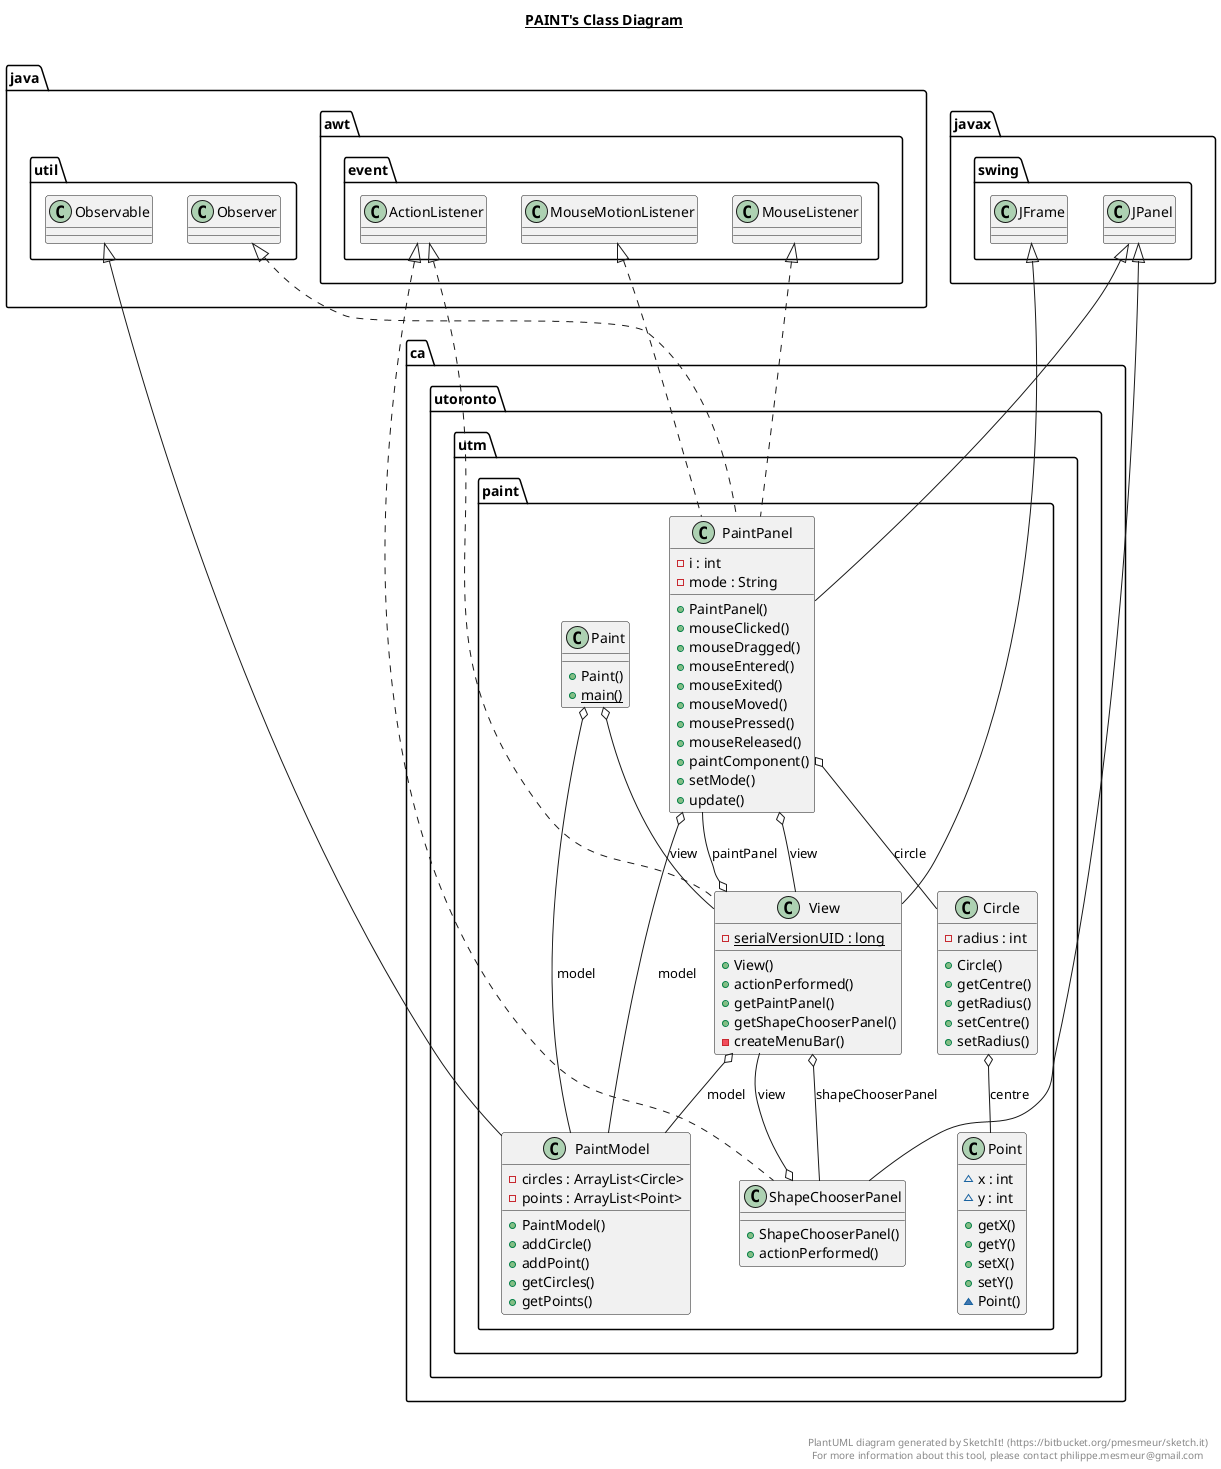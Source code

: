 @startuml

title __PAINT's Class Diagram__\n

  namespace ca.utoronto.utm.paint {
    class ca.utoronto.utm.paint.Circle {
        - radius : int
        + Circle()
        + getCentre()
        + getRadius()
        + setCentre()
        + setRadius()
    }
  }
  

  namespace ca.utoronto.utm.paint {
    class ca.utoronto.utm.paint.Paint {
        + Paint()
        {static} + main()
    }
  }
  

  namespace ca.utoronto.utm.paint {
    class ca.utoronto.utm.paint.PaintModel {
        - circles : ArrayList<Circle>
        - points : ArrayList<Point>
        + PaintModel()
        + addCircle()
        + addPoint()
        + getCircles()
        + getPoints()
    }
  }
  

  namespace ca.utoronto.utm.paint {
    class ca.utoronto.utm.paint.PaintPanel {
        - i : int
        - mode : String
        + PaintPanel()
        + mouseClicked()
        + mouseDragged()
        + mouseEntered()
        + mouseExited()
        + mouseMoved()
        + mousePressed()
        + mouseReleased()
        + paintComponent()
        + setMode()
        + update()
    }
  }
  

  namespace ca.utoronto.utm.paint {
    class ca.utoronto.utm.paint.Point {
        ~ x : int
        ~ y : int
        + getX()
        + getY()
        + setX()
        + setY()
        ~ Point()
    }
  }
  

  namespace ca.utoronto.utm.paint {
    class ca.utoronto.utm.paint.ShapeChooserPanel {
        + ShapeChooserPanel()
        + actionPerformed()
    }
  }
  

  namespace ca.utoronto.utm.paint {
    class ca.utoronto.utm.paint.View {
        {static} - serialVersionUID : long
        + View()
        + actionPerformed()
        + getPaintPanel()
        + getShapeChooserPanel()
        - createMenuBar()
    }
  }
  

  ca.utoronto.utm.paint.Circle o-- ca.utoronto.utm.paint.Point : centre
  ca.utoronto.utm.paint.Paint o-- ca.utoronto.utm.paint.PaintModel : model
  ca.utoronto.utm.paint.Paint o-- ca.utoronto.utm.paint.View : view
  ca.utoronto.utm.paint.PaintModel -up-|> java.util.Observable
  ca.utoronto.utm.paint.PaintPanel .up.|> java.awt.event.MouseListener
  ca.utoronto.utm.paint.PaintPanel .up.|> java.awt.event.MouseMotionListener
  ca.utoronto.utm.paint.PaintPanel .up.|> java.util.Observer
  ca.utoronto.utm.paint.PaintPanel -up-|> javax.swing.JPanel
  ca.utoronto.utm.paint.PaintPanel o-- ca.utoronto.utm.paint.Circle : circle
  ca.utoronto.utm.paint.PaintPanel o-- ca.utoronto.utm.paint.PaintModel : model
  ca.utoronto.utm.paint.PaintPanel o-- ca.utoronto.utm.paint.View : view
  ca.utoronto.utm.paint.ShapeChooserPanel .up.|> java.awt.event.ActionListener
  ca.utoronto.utm.paint.ShapeChooserPanel -up-|> javax.swing.JPanel
  ca.utoronto.utm.paint.ShapeChooserPanel o-- ca.utoronto.utm.paint.View : view
  ca.utoronto.utm.paint.View .up.|> java.awt.event.ActionListener
  ca.utoronto.utm.paint.View -up-|> javax.swing.JFrame
  ca.utoronto.utm.paint.View o-- ca.utoronto.utm.paint.PaintModel : model
  ca.utoronto.utm.paint.View o-- ca.utoronto.utm.paint.PaintPanel : paintPanel
  ca.utoronto.utm.paint.View o-- ca.utoronto.utm.paint.ShapeChooserPanel : shapeChooserPanel


right footer


PlantUML diagram generated by SketchIt! (https://bitbucket.org/pmesmeur/sketch.it)
For more information about this tool, please contact philippe.mesmeur@gmail.com
endfooter

@enduml
